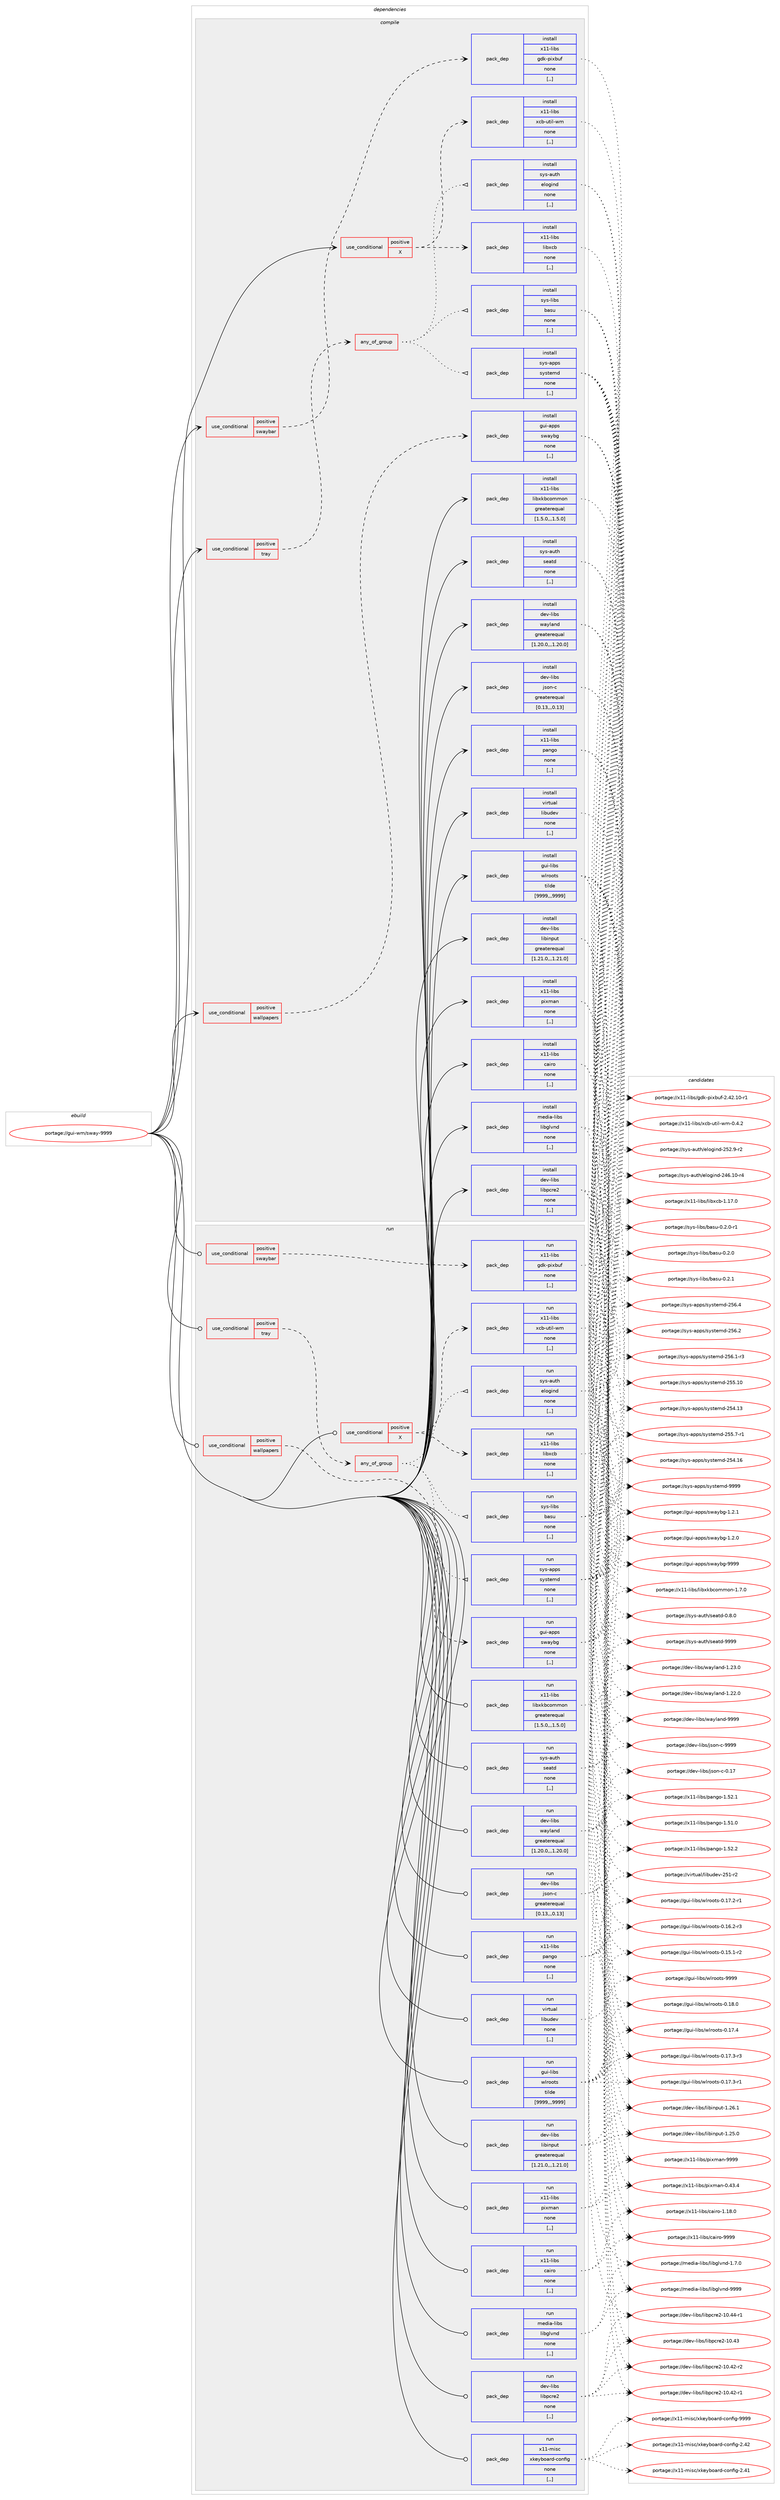 digraph prolog {

# *************
# Graph options
# *************

newrank=true;
concentrate=true;
compound=true;
graph [rankdir=LR,fontname=Helvetica,fontsize=10,ranksep=1.5];#, ranksep=2.5, nodesep=0.2];
edge  [arrowhead=vee];
node  [fontname=Helvetica,fontsize=10];

# **********
# The ebuild
# **********

subgraph cluster_leftcol {
color=gray;
label=<<i>ebuild</i>>;
id [label="portage://gui-wm/sway-9999", color=red, width=4, href="../gui-wm/sway-9999.svg"];
}

# ****************
# The dependencies
# ****************

subgraph cluster_midcol {
color=gray;
label=<<i>dependencies</i>>;
subgraph cluster_compile {
fillcolor="#eeeeee";
style=filled;
label=<<i>compile</i>>;
subgraph cond66783 {
dependency245708 [label=<<TABLE BORDER="0" CELLBORDER="1" CELLSPACING="0" CELLPADDING="4"><TR><TD ROWSPAN="3" CELLPADDING="10">use_conditional</TD></TR><TR><TD>positive</TD></TR><TR><TD>X</TD></TR></TABLE>>, shape=none, color=red];
subgraph pack177314 {
dependency245709 [label=<<TABLE BORDER="0" CELLBORDER="1" CELLSPACING="0" CELLPADDING="4" WIDTH="220"><TR><TD ROWSPAN="6" CELLPADDING="30">pack_dep</TD></TR><TR><TD WIDTH="110">install</TD></TR><TR><TD>x11-libs</TD></TR><TR><TD>libxcb</TD></TR><TR><TD>none</TD></TR><TR><TD>[,,]</TD></TR></TABLE>>, shape=none, color=blue];
}
dependency245708:e -> dependency245709:w [weight=20,style="dashed",arrowhead="vee"];
subgraph pack177315 {
dependency245710 [label=<<TABLE BORDER="0" CELLBORDER="1" CELLSPACING="0" CELLPADDING="4" WIDTH="220"><TR><TD ROWSPAN="6" CELLPADDING="30">pack_dep</TD></TR><TR><TD WIDTH="110">install</TD></TR><TR><TD>x11-libs</TD></TR><TR><TD>xcb-util-wm</TD></TR><TR><TD>none</TD></TR><TR><TD>[,,]</TD></TR></TABLE>>, shape=none, color=blue];
}
dependency245708:e -> dependency245710:w [weight=20,style="dashed",arrowhead="vee"];
}
id:e -> dependency245708:w [weight=20,style="solid",arrowhead="vee"];
subgraph cond66784 {
dependency245711 [label=<<TABLE BORDER="0" CELLBORDER="1" CELLSPACING="0" CELLPADDING="4"><TR><TD ROWSPAN="3" CELLPADDING="10">use_conditional</TD></TR><TR><TD>positive</TD></TR><TR><TD>swaybar</TD></TR></TABLE>>, shape=none, color=red];
subgraph pack177316 {
dependency245712 [label=<<TABLE BORDER="0" CELLBORDER="1" CELLSPACING="0" CELLPADDING="4" WIDTH="220"><TR><TD ROWSPAN="6" CELLPADDING="30">pack_dep</TD></TR><TR><TD WIDTH="110">install</TD></TR><TR><TD>x11-libs</TD></TR><TR><TD>gdk-pixbuf</TD></TR><TR><TD>none</TD></TR><TR><TD>[,,]</TD></TR></TABLE>>, shape=none, color=blue];
}
dependency245711:e -> dependency245712:w [weight=20,style="dashed",arrowhead="vee"];
}
id:e -> dependency245711:w [weight=20,style="solid",arrowhead="vee"];
subgraph cond66785 {
dependency245713 [label=<<TABLE BORDER="0" CELLBORDER="1" CELLSPACING="0" CELLPADDING="4"><TR><TD ROWSPAN="3" CELLPADDING="10">use_conditional</TD></TR><TR><TD>positive</TD></TR><TR><TD>tray</TD></TR></TABLE>>, shape=none, color=red];
subgraph any1451 {
dependency245714 [label=<<TABLE BORDER="0" CELLBORDER="1" CELLSPACING="0" CELLPADDING="4"><TR><TD CELLPADDING="10">any_of_group</TD></TR></TABLE>>, shape=none, color=red];subgraph pack177317 {
dependency245715 [label=<<TABLE BORDER="0" CELLBORDER="1" CELLSPACING="0" CELLPADDING="4" WIDTH="220"><TR><TD ROWSPAN="6" CELLPADDING="30">pack_dep</TD></TR><TR><TD WIDTH="110">install</TD></TR><TR><TD>sys-apps</TD></TR><TR><TD>systemd</TD></TR><TR><TD>none</TD></TR><TR><TD>[,,]</TD></TR></TABLE>>, shape=none, color=blue];
}
dependency245714:e -> dependency245715:w [weight=20,style="dotted",arrowhead="oinv"];
subgraph pack177318 {
dependency245716 [label=<<TABLE BORDER="0" CELLBORDER="1" CELLSPACING="0" CELLPADDING="4" WIDTH="220"><TR><TD ROWSPAN="6" CELLPADDING="30">pack_dep</TD></TR><TR><TD WIDTH="110">install</TD></TR><TR><TD>sys-auth</TD></TR><TR><TD>elogind</TD></TR><TR><TD>none</TD></TR><TR><TD>[,,]</TD></TR></TABLE>>, shape=none, color=blue];
}
dependency245714:e -> dependency245716:w [weight=20,style="dotted",arrowhead="oinv"];
subgraph pack177319 {
dependency245717 [label=<<TABLE BORDER="0" CELLBORDER="1" CELLSPACING="0" CELLPADDING="4" WIDTH="220"><TR><TD ROWSPAN="6" CELLPADDING="30">pack_dep</TD></TR><TR><TD WIDTH="110">install</TD></TR><TR><TD>sys-libs</TD></TR><TR><TD>basu</TD></TR><TR><TD>none</TD></TR><TR><TD>[,,]</TD></TR></TABLE>>, shape=none, color=blue];
}
dependency245714:e -> dependency245717:w [weight=20,style="dotted",arrowhead="oinv"];
}
dependency245713:e -> dependency245714:w [weight=20,style="dashed",arrowhead="vee"];
}
id:e -> dependency245713:w [weight=20,style="solid",arrowhead="vee"];
subgraph cond66786 {
dependency245718 [label=<<TABLE BORDER="0" CELLBORDER="1" CELLSPACING="0" CELLPADDING="4"><TR><TD ROWSPAN="3" CELLPADDING="10">use_conditional</TD></TR><TR><TD>positive</TD></TR><TR><TD>wallpapers</TD></TR></TABLE>>, shape=none, color=red];
subgraph pack177320 {
dependency245719 [label=<<TABLE BORDER="0" CELLBORDER="1" CELLSPACING="0" CELLPADDING="4" WIDTH="220"><TR><TD ROWSPAN="6" CELLPADDING="30">pack_dep</TD></TR><TR><TD WIDTH="110">install</TD></TR><TR><TD>gui-apps</TD></TR><TR><TD>swaybg</TD></TR><TR><TD>none</TD></TR><TR><TD>[,,]</TD></TR></TABLE>>, shape=none, color=blue];
}
dependency245718:e -> dependency245719:w [weight=20,style="dashed",arrowhead="vee"];
}
id:e -> dependency245718:w [weight=20,style="solid",arrowhead="vee"];
subgraph pack177321 {
dependency245720 [label=<<TABLE BORDER="0" CELLBORDER="1" CELLSPACING="0" CELLPADDING="4" WIDTH="220"><TR><TD ROWSPAN="6" CELLPADDING="30">pack_dep</TD></TR><TR><TD WIDTH="110">install</TD></TR><TR><TD>dev-libs</TD></TR><TR><TD>json-c</TD></TR><TR><TD>greaterequal</TD></TR><TR><TD>[0.13,,,0.13]</TD></TR></TABLE>>, shape=none, color=blue];
}
id:e -> dependency245720:w [weight=20,style="solid",arrowhead="vee"];
subgraph pack177322 {
dependency245721 [label=<<TABLE BORDER="0" CELLBORDER="1" CELLSPACING="0" CELLPADDING="4" WIDTH="220"><TR><TD ROWSPAN="6" CELLPADDING="30">pack_dep</TD></TR><TR><TD WIDTH="110">install</TD></TR><TR><TD>dev-libs</TD></TR><TR><TD>libinput</TD></TR><TR><TD>greaterequal</TD></TR><TR><TD>[1.21.0,,,1.21.0]</TD></TR></TABLE>>, shape=none, color=blue];
}
id:e -> dependency245721:w [weight=20,style="solid",arrowhead="vee"];
subgraph pack177323 {
dependency245722 [label=<<TABLE BORDER="0" CELLBORDER="1" CELLSPACING="0" CELLPADDING="4" WIDTH="220"><TR><TD ROWSPAN="6" CELLPADDING="30">pack_dep</TD></TR><TR><TD WIDTH="110">install</TD></TR><TR><TD>dev-libs</TD></TR><TR><TD>libpcre2</TD></TR><TR><TD>none</TD></TR><TR><TD>[,,]</TD></TR></TABLE>>, shape=none, color=blue];
}
id:e -> dependency245722:w [weight=20,style="solid",arrowhead="vee"];
subgraph pack177324 {
dependency245723 [label=<<TABLE BORDER="0" CELLBORDER="1" CELLSPACING="0" CELLPADDING="4" WIDTH="220"><TR><TD ROWSPAN="6" CELLPADDING="30">pack_dep</TD></TR><TR><TD WIDTH="110">install</TD></TR><TR><TD>dev-libs</TD></TR><TR><TD>wayland</TD></TR><TR><TD>greaterequal</TD></TR><TR><TD>[1.20.0,,,1.20.0]</TD></TR></TABLE>>, shape=none, color=blue];
}
id:e -> dependency245723:w [weight=20,style="solid",arrowhead="vee"];
subgraph pack177325 {
dependency245724 [label=<<TABLE BORDER="0" CELLBORDER="1" CELLSPACING="0" CELLPADDING="4" WIDTH="220"><TR><TD ROWSPAN="6" CELLPADDING="30">pack_dep</TD></TR><TR><TD WIDTH="110">install</TD></TR><TR><TD>gui-libs</TD></TR><TR><TD>wlroots</TD></TR><TR><TD>tilde</TD></TR><TR><TD>[9999,,,9999]</TD></TR></TABLE>>, shape=none, color=blue];
}
id:e -> dependency245724:w [weight=20,style="solid",arrowhead="vee"];
subgraph pack177326 {
dependency245725 [label=<<TABLE BORDER="0" CELLBORDER="1" CELLSPACING="0" CELLPADDING="4" WIDTH="220"><TR><TD ROWSPAN="6" CELLPADDING="30">pack_dep</TD></TR><TR><TD WIDTH="110">install</TD></TR><TR><TD>media-libs</TD></TR><TR><TD>libglvnd</TD></TR><TR><TD>none</TD></TR><TR><TD>[,,]</TD></TR></TABLE>>, shape=none, color=blue];
}
id:e -> dependency245725:w [weight=20,style="solid",arrowhead="vee"];
subgraph pack177327 {
dependency245726 [label=<<TABLE BORDER="0" CELLBORDER="1" CELLSPACING="0" CELLPADDING="4" WIDTH="220"><TR><TD ROWSPAN="6" CELLPADDING="30">pack_dep</TD></TR><TR><TD WIDTH="110">install</TD></TR><TR><TD>sys-auth</TD></TR><TR><TD>seatd</TD></TR><TR><TD>none</TD></TR><TR><TD>[,,]</TD></TR></TABLE>>, shape=none, color=blue];
}
id:e -> dependency245726:w [weight=20,style="solid",arrowhead="vee"];
subgraph pack177328 {
dependency245727 [label=<<TABLE BORDER="0" CELLBORDER="1" CELLSPACING="0" CELLPADDING="4" WIDTH="220"><TR><TD ROWSPAN="6" CELLPADDING="30">pack_dep</TD></TR><TR><TD WIDTH="110">install</TD></TR><TR><TD>virtual</TD></TR><TR><TD>libudev</TD></TR><TR><TD>none</TD></TR><TR><TD>[,,]</TD></TR></TABLE>>, shape=none, color=blue];
}
id:e -> dependency245727:w [weight=20,style="solid",arrowhead="vee"];
subgraph pack177329 {
dependency245728 [label=<<TABLE BORDER="0" CELLBORDER="1" CELLSPACING="0" CELLPADDING="4" WIDTH="220"><TR><TD ROWSPAN="6" CELLPADDING="30">pack_dep</TD></TR><TR><TD WIDTH="110">install</TD></TR><TR><TD>x11-libs</TD></TR><TR><TD>cairo</TD></TR><TR><TD>none</TD></TR><TR><TD>[,,]</TD></TR></TABLE>>, shape=none, color=blue];
}
id:e -> dependency245728:w [weight=20,style="solid",arrowhead="vee"];
subgraph pack177330 {
dependency245729 [label=<<TABLE BORDER="0" CELLBORDER="1" CELLSPACING="0" CELLPADDING="4" WIDTH="220"><TR><TD ROWSPAN="6" CELLPADDING="30">pack_dep</TD></TR><TR><TD WIDTH="110">install</TD></TR><TR><TD>x11-libs</TD></TR><TR><TD>libxkbcommon</TD></TR><TR><TD>greaterequal</TD></TR><TR><TD>[1.5.0,,,1.5.0]</TD></TR></TABLE>>, shape=none, color=blue];
}
id:e -> dependency245729:w [weight=20,style="solid",arrowhead="vee"];
subgraph pack177331 {
dependency245730 [label=<<TABLE BORDER="0" CELLBORDER="1" CELLSPACING="0" CELLPADDING="4" WIDTH="220"><TR><TD ROWSPAN="6" CELLPADDING="30">pack_dep</TD></TR><TR><TD WIDTH="110">install</TD></TR><TR><TD>x11-libs</TD></TR><TR><TD>pango</TD></TR><TR><TD>none</TD></TR><TR><TD>[,,]</TD></TR></TABLE>>, shape=none, color=blue];
}
id:e -> dependency245730:w [weight=20,style="solid",arrowhead="vee"];
subgraph pack177332 {
dependency245731 [label=<<TABLE BORDER="0" CELLBORDER="1" CELLSPACING="0" CELLPADDING="4" WIDTH="220"><TR><TD ROWSPAN="6" CELLPADDING="30">pack_dep</TD></TR><TR><TD WIDTH="110">install</TD></TR><TR><TD>x11-libs</TD></TR><TR><TD>pixman</TD></TR><TR><TD>none</TD></TR><TR><TD>[,,]</TD></TR></TABLE>>, shape=none, color=blue];
}
id:e -> dependency245731:w [weight=20,style="solid",arrowhead="vee"];
}
subgraph cluster_compileandrun {
fillcolor="#eeeeee";
style=filled;
label=<<i>compile and run</i>>;
}
subgraph cluster_run {
fillcolor="#eeeeee";
style=filled;
label=<<i>run</i>>;
subgraph cond66787 {
dependency245732 [label=<<TABLE BORDER="0" CELLBORDER="1" CELLSPACING="0" CELLPADDING="4"><TR><TD ROWSPAN="3" CELLPADDING="10">use_conditional</TD></TR><TR><TD>positive</TD></TR><TR><TD>X</TD></TR></TABLE>>, shape=none, color=red];
subgraph pack177333 {
dependency245733 [label=<<TABLE BORDER="0" CELLBORDER="1" CELLSPACING="0" CELLPADDING="4" WIDTH="220"><TR><TD ROWSPAN="6" CELLPADDING="30">pack_dep</TD></TR><TR><TD WIDTH="110">run</TD></TR><TR><TD>x11-libs</TD></TR><TR><TD>libxcb</TD></TR><TR><TD>none</TD></TR><TR><TD>[,,]</TD></TR></TABLE>>, shape=none, color=blue];
}
dependency245732:e -> dependency245733:w [weight=20,style="dashed",arrowhead="vee"];
subgraph pack177334 {
dependency245734 [label=<<TABLE BORDER="0" CELLBORDER="1" CELLSPACING="0" CELLPADDING="4" WIDTH="220"><TR><TD ROWSPAN="6" CELLPADDING="30">pack_dep</TD></TR><TR><TD WIDTH="110">run</TD></TR><TR><TD>x11-libs</TD></TR><TR><TD>xcb-util-wm</TD></TR><TR><TD>none</TD></TR><TR><TD>[,,]</TD></TR></TABLE>>, shape=none, color=blue];
}
dependency245732:e -> dependency245734:w [weight=20,style="dashed",arrowhead="vee"];
}
id:e -> dependency245732:w [weight=20,style="solid",arrowhead="odot"];
subgraph cond66788 {
dependency245735 [label=<<TABLE BORDER="0" CELLBORDER="1" CELLSPACING="0" CELLPADDING="4"><TR><TD ROWSPAN="3" CELLPADDING="10">use_conditional</TD></TR><TR><TD>positive</TD></TR><TR><TD>swaybar</TD></TR></TABLE>>, shape=none, color=red];
subgraph pack177335 {
dependency245736 [label=<<TABLE BORDER="0" CELLBORDER="1" CELLSPACING="0" CELLPADDING="4" WIDTH="220"><TR><TD ROWSPAN="6" CELLPADDING="30">pack_dep</TD></TR><TR><TD WIDTH="110">run</TD></TR><TR><TD>x11-libs</TD></TR><TR><TD>gdk-pixbuf</TD></TR><TR><TD>none</TD></TR><TR><TD>[,,]</TD></TR></TABLE>>, shape=none, color=blue];
}
dependency245735:e -> dependency245736:w [weight=20,style="dashed",arrowhead="vee"];
}
id:e -> dependency245735:w [weight=20,style="solid",arrowhead="odot"];
subgraph cond66789 {
dependency245737 [label=<<TABLE BORDER="0" CELLBORDER="1" CELLSPACING="0" CELLPADDING="4"><TR><TD ROWSPAN="3" CELLPADDING="10">use_conditional</TD></TR><TR><TD>positive</TD></TR><TR><TD>tray</TD></TR></TABLE>>, shape=none, color=red];
subgraph any1452 {
dependency245738 [label=<<TABLE BORDER="0" CELLBORDER="1" CELLSPACING="0" CELLPADDING="4"><TR><TD CELLPADDING="10">any_of_group</TD></TR></TABLE>>, shape=none, color=red];subgraph pack177336 {
dependency245739 [label=<<TABLE BORDER="0" CELLBORDER="1" CELLSPACING="0" CELLPADDING="4" WIDTH="220"><TR><TD ROWSPAN="6" CELLPADDING="30">pack_dep</TD></TR><TR><TD WIDTH="110">run</TD></TR><TR><TD>sys-apps</TD></TR><TR><TD>systemd</TD></TR><TR><TD>none</TD></TR><TR><TD>[,,]</TD></TR></TABLE>>, shape=none, color=blue];
}
dependency245738:e -> dependency245739:w [weight=20,style="dotted",arrowhead="oinv"];
subgraph pack177337 {
dependency245740 [label=<<TABLE BORDER="0" CELLBORDER="1" CELLSPACING="0" CELLPADDING="4" WIDTH="220"><TR><TD ROWSPAN="6" CELLPADDING="30">pack_dep</TD></TR><TR><TD WIDTH="110">run</TD></TR><TR><TD>sys-auth</TD></TR><TR><TD>elogind</TD></TR><TR><TD>none</TD></TR><TR><TD>[,,]</TD></TR></TABLE>>, shape=none, color=blue];
}
dependency245738:e -> dependency245740:w [weight=20,style="dotted",arrowhead="oinv"];
subgraph pack177338 {
dependency245741 [label=<<TABLE BORDER="0" CELLBORDER="1" CELLSPACING="0" CELLPADDING="4" WIDTH="220"><TR><TD ROWSPAN="6" CELLPADDING="30">pack_dep</TD></TR><TR><TD WIDTH="110">run</TD></TR><TR><TD>sys-libs</TD></TR><TR><TD>basu</TD></TR><TR><TD>none</TD></TR><TR><TD>[,,]</TD></TR></TABLE>>, shape=none, color=blue];
}
dependency245738:e -> dependency245741:w [weight=20,style="dotted",arrowhead="oinv"];
}
dependency245737:e -> dependency245738:w [weight=20,style="dashed",arrowhead="vee"];
}
id:e -> dependency245737:w [weight=20,style="solid",arrowhead="odot"];
subgraph cond66790 {
dependency245742 [label=<<TABLE BORDER="0" CELLBORDER="1" CELLSPACING="0" CELLPADDING="4"><TR><TD ROWSPAN="3" CELLPADDING="10">use_conditional</TD></TR><TR><TD>positive</TD></TR><TR><TD>wallpapers</TD></TR></TABLE>>, shape=none, color=red];
subgraph pack177339 {
dependency245743 [label=<<TABLE BORDER="0" CELLBORDER="1" CELLSPACING="0" CELLPADDING="4" WIDTH="220"><TR><TD ROWSPAN="6" CELLPADDING="30">pack_dep</TD></TR><TR><TD WIDTH="110">run</TD></TR><TR><TD>gui-apps</TD></TR><TR><TD>swaybg</TD></TR><TR><TD>none</TD></TR><TR><TD>[,,]</TD></TR></TABLE>>, shape=none, color=blue];
}
dependency245742:e -> dependency245743:w [weight=20,style="dashed",arrowhead="vee"];
}
id:e -> dependency245742:w [weight=20,style="solid",arrowhead="odot"];
subgraph pack177340 {
dependency245744 [label=<<TABLE BORDER="0" CELLBORDER="1" CELLSPACING="0" CELLPADDING="4" WIDTH="220"><TR><TD ROWSPAN="6" CELLPADDING="30">pack_dep</TD></TR><TR><TD WIDTH="110">run</TD></TR><TR><TD>dev-libs</TD></TR><TR><TD>json-c</TD></TR><TR><TD>greaterequal</TD></TR><TR><TD>[0.13,,,0.13]</TD></TR></TABLE>>, shape=none, color=blue];
}
id:e -> dependency245744:w [weight=20,style="solid",arrowhead="odot"];
subgraph pack177341 {
dependency245745 [label=<<TABLE BORDER="0" CELLBORDER="1" CELLSPACING="0" CELLPADDING="4" WIDTH="220"><TR><TD ROWSPAN="6" CELLPADDING="30">pack_dep</TD></TR><TR><TD WIDTH="110">run</TD></TR><TR><TD>dev-libs</TD></TR><TR><TD>libinput</TD></TR><TR><TD>greaterequal</TD></TR><TR><TD>[1.21.0,,,1.21.0]</TD></TR></TABLE>>, shape=none, color=blue];
}
id:e -> dependency245745:w [weight=20,style="solid",arrowhead="odot"];
subgraph pack177342 {
dependency245746 [label=<<TABLE BORDER="0" CELLBORDER="1" CELLSPACING="0" CELLPADDING="4" WIDTH="220"><TR><TD ROWSPAN="6" CELLPADDING="30">pack_dep</TD></TR><TR><TD WIDTH="110">run</TD></TR><TR><TD>dev-libs</TD></TR><TR><TD>libpcre2</TD></TR><TR><TD>none</TD></TR><TR><TD>[,,]</TD></TR></TABLE>>, shape=none, color=blue];
}
id:e -> dependency245746:w [weight=20,style="solid",arrowhead="odot"];
subgraph pack177343 {
dependency245747 [label=<<TABLE BORDER="0" CELLBORDER="1" CELLSPACING="0" CELLPADDING="4" WIDTH="220"><TR><TD ROWSPAN="6" CELLPADDING="30">pack_dep</TD></TR><TR><TD WIDTH="110">run</TD></TR><TR><TD>dev-libs</TD></TR><TR><TD>wayland</TD></TR><TR><TD>greaterequal</TD></TR><TR><TD>[1.20.0,,,1.20.0]</TD></TR></TABLE>>, shape=none, color=blue];
}
id:e -> dependency245747:w [weight=20,style="solid",arrowhead="odot"];
subgraph pack177344 {
dependency245748 [label=<<TABLE BORDER="0" CELLBORDER="1" CELLSPACING="0" CELLPADDING="4" WIDTH="220"><TR><TD ROWSPAN="6" CELLPADDING="30">pack_dep</TD></TR><TR><TD WIDTH="110">run</TD></TR><TR><TD>gui-libs</TD></TR><TR><TD>wlroots</TD></TR><TR><TD>tilde</TD></TR><TR><TD>[9999,,,9999]</TD></TR></TABLE>>, shape=none, color=blue];
}
id:e -> dependency245748:w [weight=20,style="solid",arrowhead="odot"];
subgraph pack177345 {
dependency245749 [label=<<TABLE BORDER="0" CELLBORDER="1" CELLSPACING="0" CELLPADDING="4" WIDTH="220"><TR><TD ROWSPAN="6" CELLPADDING="30">pack_dep</TD></TR><TR><TD WIDTH="110">run</TD></TR><TR><TD>media-libs</TD></TR><TR><TD>libglvnd</TD></TR><TR><TD>none</TD></TR><TR><TD>[,,]</TD></TR></TABLE>>, shape=none, color=blue];
}
id:e -> dependency245749:w [weight=20,style="solid",arrowhead="odot"];
subgraph pack177346 {
dependency245750 [label=<<TABLE BORDER="0" CELLBORDER="1" CELLSPACING="0" CELLPADDING="4" WIDTH="220"><TR><TD ROWSPAN="6" CELLPADDING="30">pack_dep</TD></TR><TR><TD WIDTH="110">run</TD></TR><TR><TD>sys-auth</TD></TR><TR><TD>seatd</TD></TR><TR><TD>none</TD></TR><TR><TD>[,,]</TD></TR></TABLE>>, shape=none, color=blue];
}
id:e -> dependency245750:w [weight=20,style="solid",arrowhead="odot"];
subgraph pack177347 {
dependency245751 [label=<<TABLE BORDER="0" CELLBORDER="1" CELLSPACING="0" CELLPADDING="4" WIDTH="220"><TR><TD ROWSPAN="6" CELLPADDING="30">pack_dep</TD></TR><TR><TD WIDTH="110">run</TD></TR><TR><TD>virtual</TD></TR><TR><TD>libudev</TD></TR><TR><TD>none</TD></TR><TR><TD>[,,]</TD></TR></TABLE>>, shape=none, color=blue];
}
id:e -> dependency245751:w [weight=20,style="solid",arrowhead="odot"];
subgraph pack177348 {
dependency245752 [label=<<TABLE BORDER="0" CELLBORDER="1" CELLSPACING="0" CELLPADDING="4" WIDTH="220"><TR><TD ROWSPAN="6" CELLPADDING="30">pack_dep</TD></TR><TR><TD WIDTH="110">run</TD></TR><TR><TD>x11-libs</TD></TR><TR><TD>cairo</TD></TR><TR><TD>none</TD></TR><TR><TD>[,,]</TD></TR></TABLE>>, shape=none, color=blue];
}
id:e -> dependency245752:w [weight=20,style="solid",arrowhead="odot"];
subgraph pack177349 {
dependency245753 [label=<<TABLE BORDER="0" CELLBORDER="1" CELLSPACING="0" CELLPADDING="4" WIDTH="220"><TR><TD ROWSPAN="6" CELLPADDING="30">pack_dep</TD></TR><TR><TD WIDTH="110">run</TD></TR><TR><TD>x11-libs</TD></TR><TR><TD>libxkbcommon</TD></TR><TR><TD>greaterequal</TD></TR><TR><TD>[1.5.0,,,1.5.0]</TD></TR></TABLE>>, shape=none, color=blue];
}
id:e -> dependency245753:w [weight=20,style="solid",arrowhead="odot"];
subgraph pack177350 {
dependency245754 [label=<<TABLE BORDER="0" CELLBORDER="1" CELLSPACING="0" CELLPADDING="4" WIDTH="220"><TR><TD ROWSPAN="6" CELLPADDING="30">pack_dep</TD></TR><TR><TD WIDTH="110">run</TD></TR><TR><TD>x11-libs</TD></TR><TR><TD>pango</TD></TR><TR><TD>none</TD></TR><TR><TD>[,,]</TD></TR></TABLE>>, shape=none, color=blue];
}
id:e -> dependency245754:w [weight=20,style="solid",arrowhead="odot"];
subgraph pack177351 {
dependency245755 [label=<<TABLE BORDER="0" CELLBORDER="1" CELLSPACING="0" CELLPADDING="4" WIDTH="220"><TR><TD ROWSPAN="6" CELLPADDING="30">pack_dep</TD></TR><TR><TD WIDTH="110">run</TD></TR><TR><TD>x11-libs</TD></TR><TR><TD>pixman</TD></TR><TR><TD>none</TD></TR><TR><TD>[,,]</TD></TR></TABLE>>, shape=none, color=blue];
}
id:e -> dependency245755:w [weight=20,style="solid",arrowhead="odot"];
subgraph pack177352 {
dependency245756 [label=<<TABLE BORDER="0" CELLBORDER="1" CELLSPACING="0" CELLPADDING="4" WIDTH="220"><TR><TD ROWSPAN="6" CELLPADDING="30">pack_dep</TD></TR><TR><TD WIDTH="110">run</TD></TR><TR><TD>x11-misc</TD></TR><TR><TD>xkeyboard-config</TD></TR><TR><TD>none</TD></TR><TR><TD>[,,]</TD></TR></TABLE>>, shape=none, color=blue];
}
id:e -> dependency245756:w [weight=20,style="solid",arrowhead="odot"];
}
}

# **************
# The candidates
# **************

subgraph cluster_choices {
rank=same;
color=gray;
label=<<i>candidates</i>>;

subgraph choice177314 {
color=black;
nodesep=1;
choice120494945108105981154710810598120999845494649554648 [label="portage://x11-libs/libxcb-1.17.0", color=red, width=4,href="../x11-libs/libxcb-1.17.0.svg"];
dependency245709:e -> choice120494945108105981154710810598120999845494649554648:w [style=dotted,weight="100"];
}
subgraph choice177315 {
color=black;
nodesep=1;
choice120494945108105981154712099984511711610510845119109454846524650 [label="portage://x11-libs/xcb-util-wm-0.4.2", color=red, width=4,href="../x11-libs/xcb-util-wm-0.4.2.svg"];
dependency245710:e -> choice120494945108105981154712099984511711610510845119109454846524650:w [style=dotted,weight="100"];
}
subgraph choice177316 {
color=black;
nodesep=1;
choice1204949451081059811547103100107451121051209811710245504652504649484511449 [label="portage://x11-libs/gdk-pixbuf-2.42.10-r1", color=red, width=4,href="../x11-libs/gdk-pixbuf-2.42.10-r1.svg"];
dependency245712:e -> choice1204949451081059811547103100107451121051209811710245504652504649484511449:w [style=dotted,weight="100"];
}
subgraph choice177317 {
color=black;
nodesep=1;
choice1151211154597112112115471151211151161011091004557575757 [label="portage://sys-apps/systemd-9999", color=red, width=4,href="../sys-apps/systemd-9999.svg"];
choice115121115459711211211547115121115116101109100455053544652 [label="portage://sys-apps/systemd-256.4", color=red, width=4,href="../sys-apps/systemd-256.4.svg"];
choice115121115459711211211547115121115116101109100455053544650 [label="portage://sys-apps/systemd-256.2", color=red, width=4,href="../sys-apps/systemd-256.2.svg"];
choice1151211154597112112115471151211151161011091004550535446494511451 [label="portage://sys-apps/systemd-256.1-r3", color=red, width=4,href="../sys-apps/systemd-256.1-r3.svg"];
choice11512111545971121121154711512111511610110910045505353464948 [label="portage://sys-apps/systemd-255.10", color=red, width=4,href="../sys-apps/systemd-255.10.svg"];
choice1151211154597112112115471151211151161011091004550535346554511449 [label="portage://sys-apps/systemd-255.7-r1", color=red, width=4,href="../sys-apps/systemd-255.7-r1.svg"];
choice11512111545971121121154711512111511610110910045505352464954 [label="portage://sys-apps/systemd-254.16", color=red, width=4,href="../sys-apps/systemd-254.16.svg"];
choice11512111545971121121154711512111511610110910045505352464951 [label="portage://sys-apps/systemd-254.13", color=red, width=4,href="../sys-apps/systemd-254.13.svg"];
dependency245715:e -> choice1151211154597112112115471151211151161011091004557575757:w [style=dotted,weight="100"];
dependency245715:e -> choice115121115459711211211547115121115116101109100455053544652:w [style=dotted,weight="100"];
dependency245715:e -> choice115121115459711211211547115121115116101109100455053544650:w [style=dotted,weight="100"];
dependency245715:e -> choice1151211154597112112115471151211151161011091004550535446494511451:w [style=dotted,weight="100"];
dependency245715:e -> choice11512111545971121121154711512111511610110910045505353464948:w [style=dotted,weight="100"];
dependency245715:e -> choice1151211154597112112115471151211151161011091004550535346554511449:w [style=dotted,weight="100"];
dependency245715:e -> choice11512111545971121121154711512111511610110910045505352464954:w [style=dotted,weight="100"];
dependency245715:e -> choice11512111545971121121154711512111511610110910045505352464951:w [style=dotted,weight="100"];
}
subgraph choice177318 {
color=black;
nodesep=1;
choice1151211154597117116104471011081111031051101004550535046574511450 [label="portage://sys-auth/elogind-252.9-r2", color=red, width=4,href="../sys-auth/elogind-252.9-r2.svg"];
choice115121115459711711610447101108111103105110100455052544649484511452 [label="portage://sys-auth/elogind-246.10-r4", color=red, width=4,href="../sys-auth/elogind-246.10-r4.svg"];
dependency245716:e -> choice1151211154597117116104471011081111031051101004550535046574511450:w [style=dotted,weight="100"];
dependency245716:e -> choice115121115459711711610447101108111103105110100455052544649484511452:w [style=dotted,weight="100"];
}
subgraph choice177319 {
color=black;
nodesep=1;
choice1151211154510810598115479897115117454846504649 [label="portage://sys-libs/basu-0.2.1", color=red, width=4,href="../sys-libs/basu-0.2.1.svg"];
choice11512111545108105981154798971151174548465046484511449 [label="portage://sys-libs/basu-0.2.0-r1", color=red, width=4,href="../sys-libs/basu-0.2.0-r1.svg"];
choice1151211154510810598115479897115117454846504648 [label="portage://sys-libs/basu-0.2.0", color=red, width=4,href="../sys-libs/basu-0.2.0.svg"];
dependency245717:e -> choice1151211154510810598115479897115117454846504649:w [style=dotted,weight="100"];
dependency245717:e -> choice11512111545108105981154798971151174548465046484511449:w [style=dotted,weight="100"];
dependency245717:e -> choice1151211154510810598115479897115117454846504648:w [style=dotted,weight="100"];
}
subgraph choice177320 {
color=black;
nodesep=1;
choice10311710545971121121154711511997121981034557575757 [label="portage://gui-apps/swaybg-9999", color=red, width=4,href="../gui-apps/swaybg-9999.svg"];
choice1031171054597112112115471151199712198103454946504649 [label="portage://gui-apps/swaybg-1.2.1", color=red, width=4,href="../gui-apps/swaybg-1.2.1.svg"];
choice1031171054597112112115471151199712198103454946504648 [label="portage://gui-apps/swaybg-1.2.0", color=red, width=4,href="../gui-apps/swaybg-1.2.0.svg"];
dependency245719:e -> choice10311710545971121121154711511997121981034557575757:w [style=dotted,weight="100"];
dependency245719:e -> choice1031171054597112112115471151199712198103454946504649:w [style=dotted,weight="100"];
dependency245719:e -> choice1031171054597112112115471151199712198103454946504648:w [style=dotted,weight="100"];
}
subgraph choice177321 {
color=black;
nodesep=1;
choice10010111845108105981154710611511111045994557575757 [label="portage://dev-libs/json-c-9999", color=red, width=4,href="../dev-libs/json-c-9999.svg"];
choice10010111845108105981154710611511111045994548464955 [label="portage://dev-libs/json-c-0.17", color=red, width=4,href="../dev-libs/json-c-0.17.svg"];
dependency245720:e -> choice10010111845108105981154710611511111045994557575757:w [style=dotted,weight="100"];
dependency245720:e -> choice10010111845108105981154710611511111045994548464955:w [style=dotted,weight="100"];
}
subgraph choice177322 {
color=black;
nodesep=1;
choice1001011184510810598115471081059810511011211711645494650544649 [label="portage://dev-libs/libinput-1.26.1", color=red, width=4,href="../dev-libs/libinput-1.26.1.svg"];
choice1001011184510810598115471081059810511011211711645494650534648 [label="portage://dev-libs/libinput-1.25.0", color=red, width=4,href="../dev-libs/libinput-1.25.0.svg"];
dependency245721:e -> choice1001011184510810598115471081059810511011211711645494650544649:w [style=dotted,weight="100"];
dependency245721:e -> choice1001011184510810598115471081059810511011211711645494650534648:w [style=dotted,weight="100"];
}
subgraph choice177323 {
color=black;
nodesep=1;
choice1001011184510810598115471081059811299114101504549484652524511449 [label="portage://dev-libs/libpcre2-10.44-r1", color=red, width=4,href="../dev-libs/libpcre2-10.44-r1.svg"];
choice100101118451081059811547108105981129911410150454948465251 [label="portage://dev-libs/libpcre2-10.43", color=red, width=4,href="../dev-libs/libpcre2-10.43.svg"];
choice1001011184510810598115471081059811299114101504549484652504511450 [label="portage://dev-libs/libpcre2-10.42-r2", color=red, width=4,href="../dev-libs/libpcre2-10.42-r2.svg"];
choice1001011184510810598115471081059811299114101504549484652504511449 [label="portage://dev-libs/libpcre2-10.42-r1", color=red, width=4,href="../dev-libs/libpcre2-10.42-r1.svg"];
dependency245722:e -> choice1001011184510810598115471081059811299114101504549484652524511449:w [style=dotted,weight="100"];
dependency245722:e -> choice100101118451081059811547108105981129911410150454948465251:w [style=dotted,weight="100"];
dependency245722:e -> choice1001011184510810598115471081059811299114101504549484652504511450:w [style=dotted,weight="100"];
dependency245722:e -> choice1001011184510810598115471081059811299114101504549484652504511449:w [style=dotted,weight="100"];
}
subgraph choice177324 {
color=black;
nodesep=1;
choice10010111845108105981154711997121108971101004557575757 [label="portage://dev-libs/wayland-9999", color=red, width=4,href="../dev-libs/wayland-9999.svg"];
choice100101118451081059811547119971211089711010045494650514648 [label="portage://dev-libs/wayland-1.23.0", color=red, width=4,href="../dev-libs/wayland-1.23.0.svg"];
choice100101118451081059811547119971211089711010045494650504648 [label="portage://dev-libs/wayland-1.22.0", color=red, width=4,href="../dev-libs/wayland-1.22.0.svg"];
dependency245723:e -> choice10010111845108105981154711997121108971101004557575757:w [style=dotted,weight="100"];
dependency245723:e -> choice100101118451081059811547119971211089711010045494650514648:w [style=dotted,weight="100"];
dependency245723:e -> choice100101118451081059811547119971211089711010045494650504648:w [style=dotted,weight="100"];
}
subgraph choice177325 {
color=black;
nodesep=1;
choice1031171054510810598115471191081141111111161154557575757 [label="portage://gui-libs/wlroots-9999", color=red, width=4,href="../gui-libs/wlroots-9999.svg"];
choice10311710545108105981154711910811411111111611545484649564648 [label="portage://gui-libs/wlroots-0.18.0", color=red, width=4,href="../gui-libs/wlroots-0.18.0.svg"];
choice10311710545108105981154711910811411111111611545484649554652 [label="portage://gui-libs/wlroots-0.17.4", color=red, width=4,href="../gui-libs/wlroots-0.17.4.svg"];
choice103117105451081059811547119108114111111116115454846495546514511451 [label="portage://gui-libs/wlroots-0.17.3-r3", color=red, width=4,href="../gui-libs/wlroots-0.17.3-r3.svg"];
choice103117105451081059811547119108114111111116115454846495546514511449 [label="portage://gui-libs/wlroots-0.17.3-r1", color=red, width=4,href="../gui-libs/wlroots-0.17.3-r1.svg"];
choice103117105451081059811547119108114111111116115454846495546504511449 [label="portage://gui-libs/wlroots-0.17.2-r1", color=red, width=4,href="../gui-libs/wlroots-0.17.2-r1.svg"];
choice103117105451081059811547119108114111111116115454846495446504511451 [label="portage://gui-libs/wlroots-0.16.2-r3", color=red, width=4,href="../gui-libs/wlroots-0.16.2-r3.svg"];
choice103117105451081059811547119108114111111116115454846495346494511450 [label="portage://gui-libs/wlroots-0.15.1-r2", color=red, width=4,href="../gui-libs/wlroots-0.15.1-r2.svg"];
dependency245724:e -> choice1031171054510810598115471191081141111111161154557575757:w [style=dotted,weight="100"];
dependency245724:e -> choice10311710545108105981154711910811411111111611545484649564648:w [style=dotted,weight="100"];
dependency245724:e -> choice10311710545108105981154711910811411111111611545484649554652:w [style=dotted,weight="100"];
dependency245724:e -> choice103117105451081059811547119108114111111116115454846495546514511451:w [style=dotted,weight="100"];
dependency245724:e -> choice103117105451081059811547119108114111111116115454846495546514511449:w [style=dotted,weight="100"];
dependency245724:e -> choice103117105451081059811547119108114111111116115454846495546504511449:w [style=dotted,weight="100"];
dependency245724:e -> choice103117105451081059811547119108114111111116115454846495446504511451:w [style=dotted,weight="100"];
dependency245724:e -> choice103117105451081059811547119108114111111116115454846495346494511450:w [style=dotted,weight="100"];
}
subgraph choice177326 {
color=black;
nodesep=1;
choice10910110010597451081059811547108105981031081181101004557575757 [label="portage://media-libs/libglvnd-9999", color=red, width=4,href="../media-libs/libglvnd-9999.svg"];
choice1091011001059745108105981154710810598103108118110100454946554648 [label="portage://media-libs/libglvnd-1.7.0", color=red, width=4,href="../media-libs/libglvnd-1.7.0.svg"];
dependency245725:e -> choice10910110010597451081059811547108105981031081181101004557575757:w [style=dotted,weight="100"];
dependency245725:e -> choice1091011001059745108105981154710810598103108118110100454946554648:w [style=dotted,weight="100"];
}
subgraph choice177327 {
color=black;
nodesep=1;
choice115121115459711711610447115101971161004557575757 [label="portage://sys-auth/seatd-9999", color=red, width=4,href="../sys-auth/seatd-9999.svg"];
choice11512111545971171161044711510197116100454846564648 [label="portage://sys-auth/seatd-0.8.0", color=red, width=4,href="../sys-auth/seatd-0.8.0.svg"];
dependency245726:e -> choice115121115459711711610447115101971161004557575757:w [style=dotted,weight="100"];
dependency245726:e -> choice11512111545971171161044711510197116100454846564648:w [style=dotted,weight="100"];
}
subgraph choice177328 {
color=black;
nodesep=1;
choice118105114116117971084710810598117100101118455053494511450 [label="portage://virtual/libudev-251-r2", color=red, width=4,href="../virtual/libudev-251-r2.svg"];
dependency245727:e -> choice118105114116117971084710810598117100101118455053494511450:w [style=dotted,weight="100"];
}
subgraph choice177329 {
color=black;
nodesep=1;
choice120494945108105981154799971051141114557575757 [label="portage://x11-libs/cairo-9999", color=red, width=4,href="../x11-libs/cairo-9999.svg"];
choice1204949451081059811547999710511411145494649564648 [label="portage://x11-libs/cairo-1.18.0", color=red, width=4,href="../x11-libs/cairo-1.18.0.svg"];
dependency245728:e -> choice120494945108105981154799971051141114557575757:w [style=dotted,weight="100"];
dependency245728:e -> choice1204949451081059811547999710511411145494649564648:w [style=dotted,weight="100"];
}
subgraph choice177330 {
color=black;
nodesep=1;
choice1204949451081059811547108105981201079899111109109111110454946554648 [label="portage://x11-libs/libxkbcommon-1.7.0", color=red, width=4,href="../x11-libs/libxkbcommon-1.7.0.svg"];
dependency245729:e -> choice1204949451081059811547108105981201079899111109109111110454946554648:w [style=dotted,weight="100"];
}
subgraph choice177331 {
color=black;
nodesep=1;
choice12049494510810598115471129711010311145494653504650 [label="portage://x11-libs/pango-1.52.2", color=red, width=4,href="../x11-libs/pango-1.52.2.svg"];
choice12049494510810598115471129711010311145494653504649 [label="portage://x11-libs/pango-1.52.1", color=red, width=4,href="../x11-libs/pango-1.52.1.svg"];
choice12049494510810598115471129711010311145494653494648 [label="portage://x11-libs/pango-1.51.0", color=red, width=4,href="../x11-libs/pango-1.51.0.svg"];
dependency245730:e -> choice12049494510810598115471129711010311145494653504650:w [style=dotted,weight="100"];
dependency245730:e -> choice12049494510810598115471129711010311145494653504649:w [style=dotted,weight="100"];
dependency245730:e -> choice12049494510810598115471129711010311145494653494648:w [style=dotted,weight="100"];
}
subgraph choice177332 {
color=black;
nodesep=1;
choice1204949451081059811547112105120109971104557575757 [label="portage://x11-libs/pixman-9999", color=red, width=4,href="../x11-libs/pixman-9999.svg"];
choice12049494510810598115471121051201099711045484652514652 [label="portage://x11-libs/pixman-0.43.4", color=red, width=4,href="../x11-libs/pixman-0.43.4.svg"];
dependency245731:e -> choice1204949451081059811547112105120109971104557575757:w [style=dotted,weight="100"];
dependency245731:e -> choice12049494510810598115471121051201099711045484652514652:w [style=dotted,weight="100"];
}
subgraph choice177333 {
color=black;
nodesep=1;
choice120494945108105981154710810598120999845494649554648 [label="portage://x11-libs/libxcb-1.17.0", color=red, width=4,href="../x11-libs/libxcb-1.17.0.svg"];
dependency245733:e -> choice120494945108105981154710810598120999845494649554648:w [style=dotted,weight="100"];
}
subgraph choice177334 {
color=black;
nodesep=1;
choice120494945108105981154712099984511711610510845119109454846524650 [label="portage://x11-libs/xcb-util-wm-0.4.2", color=red, width=4,href="../x11-libs/xcb-util-wm-0.4.2.svg"];
dependency245734:e -> choice120494945108105981154712099984511711610510845119109454846524650:w [style=dotted,weight="100"];
}
subgraph choice177335 {
color=black;
nodesep=1;
choice1204949451081059811547103100107451121051209811710245504652504649484511449 [label="portage://x11-libs/gdk-pixbuf-2.42.10-r1", color=red, width=4,href="../x11-libs/gdk-pixbuf-2.42.10-r1.svg"];
dependency245736:e -> choice1204949451081059811547103100107451121051209811710245504652504649484511449:w [style=dotted,weight="100"];
}
subgraph choice177336 {
color=black;
nodesep=1;
choice1151211154597112112115471151211151161011091004557575757 [label="portage://sys-apps/systemd-9999", color=red, width=4,href="../sys-apps/systemd-9999.svg"];
choice115121115459711211211547115121115116101109100455053544652 [label="portage://sys-apps/systemd-256.4", color=red, width=4,href="../sys-apps/systemd-256.4.svg"];
choice115121115459711211211547115121115116101109100455053544650 [label="portage://sys-apps/systemd-256.2", color=red, width=4,href="../sys-apps/systemd-256.2.svg"];
choice1151211154597112112115471151211151161011091004550535446494511451 [label="portage://sys-apps/systemd-256.1-r3", color=red, width=4,href="../sys-apps/systemd-256.1-r3.svg"];
choice11512111545971121121154711512111511610110910045505353464948 [label="portage://sys-apps/systemd-255.10", color=red, width=4,href="../sys-apps/systemd-255.10.svg"];
choice1151211154597112112115471151211151161011091004550535346554511449 [label="portage://sys-apps/systemd-255.7-r1", color=red, width=4,href="../sys-apps/systemd-255.7-r1.svg"];
choice11512111545971121121154711512111511610110910045505352464954 [label="portage://sys-apps/systemd-254.16", color=red, width=4,href="../sys-apps/systemd-254.16.svg"];
choice11512111545971121121154711512111511610110910045505352464951 [label="portage://sys-apps/systemd-254.13", color=red, width=4,href="../sys-apps/systemd-254.13.svg"];
dependency245739:e -> choice1151211154597112112115471151211151161011091004557575757:w [style=dotted,weight="100"];
dependency245739:e -> choice115121115459711211211547115121115116101109100455053544652:w [style=dotted,weight="100"];
dependency245739:e -> choice115121115459711211211547115121115116101109100455053544650:w [style=dotted,weight="100"];
dependency245739:e -> choice1151211154597112112115471151211151161011091004550535446494511451:w [style=dotted,weight="100"];
dependency245739:e -> choice11512111545971121121154711512111511610110910045505353464948:w [style=dotted,weight="100"];
dependency245739:e -> choice1151211154597112112115471151211151161011091004550535346554511449:w [style=dotted,weight="100"];
dependency245739:e -> choice11512111545971121121154711512111511610110910045505352464954:w [style=dotted,weight="100"];
dependency245739:e -> choice11512111545971121121154711512111511610110910045505352464951:w [style=dotted,weight="100"];
}
subgraph choice177337 {
color=black;
nodesep=1;
choice1151211154597117116104471011081111031051101004550535046574511450 [label="portage://sys-auth/elogind-252.9-r2", color=red, width=4,href="../sys-auth/elogind-252.9-r2.svg"];
choice115121115459711711610447101108111103105110100455052544649484511452 [label="portage://sys-auth/elogind-246.10-r4", color=red, width=4,href="../sys-auth/elogind-246.10-r4.svg"];
dependency245740:e -> choice1151211154597117116104471011081111031051101004550535046574511450:w [style=dotted,weight="100"];
dependency245740:e -> choice115121115459711711610447101108111103105110100455052544649484511452:w [style=dotted,weight="100"];
}
subgraph choice177338 {
color=black;
nodesep=1;
choice1151211154510810598115479897115117454846504649 [label="portage://sys-libs/basu-0.2.1", color=red, width=4,href="../sys-libs/basu-0.2.1.svg"];
choice11512111545108105981154798971151174548465046484511449 [label="portage://sys-libs/basu-0.2.0-r1", color=red, width=4,href="../sys-libs/basu-0.2.0-r1.svg"];
choice1151211154510810598115479897115117454846504648 [label="portage://sys-libs/basu-0.2.0", color=red, width=4,href="../sys-libs/basu-0.2.0.svg"];
dependency245741:e -> choice1151211154510810598115479897115117454846504649:w [style=dotted,weight="100"];
dependency245741:e -> choice11512111545108105981154798971151174548465046484511449:w [style=dotted,weight="100"];
dependency245741:e -> choice1151211154510810598115479897115117454846504648:w [style=dotted,weight="100"];
}
subgraph choice177339 {
color=black;
nodesep=1;
choice10311710545971121121154711511997121981034557575757 [label="portage://gui-apps/swaybg-9999", color=red, width=4,href="../gui-apps/swaybg-9999.svg"];
choice1031171054597112112115471151199712198103454946504649 [label="portage://gui-apps/swaybg-1.2.1", color=red, width=4,href="../gui-apps/swaybg-1.2.1.svg"];
choice1031171054597112112115471151199712198103454946504648 [label="portage://gui-apps/swaybg-1.2.0", color=red, width=4,href="../gui-apps/swaybg-1.2.0.svg"];
dependency245743:e -> choice10311710545971121121154711511997121981034557575757:w [style=dotted,weight="100"];
dependency245743:e -> choice1031171054597112112115471151199712198103454946504649:w [style=dotted,weight="100"];
dependency245743:e -> choice1031171054597112112115471151199712198103454946504648:w [style=dotted,weight="100"];
}
subgraph choice177340 {
color=black;
nodesep=1;
choice10010111845108105981154710611511111045994557575757 [label="portage://dev-libs/json-c-9999", color=red, width=4,href="../dev-libs/json-c-9999.svg"];
choice10010111845108105981154710611511111045994548464955 [label="portage://dev-libs/json-c-0.17", color=red, width=4,href="../dev-libs/json-c-0.17.svg"];
dependency245744:e -> choice10010111845108105981154710611511111045994557575757:w [style=dotted,weight="100"];
dependency245744:e -> choice10010111845108105981154710611511111045994548464955:w [style=dotted,weight="100"];
}
subgraph choice177341 {
color=black;
nodesep=1;
choice1001011184510810598115471081059810511011211711645494650544649 [label="portage://dev-libs/libinput-1.26.1", color=red, width=4,href="../dev-libs/libinput-1.26.1.svg"];
choice1001011184510810598115471081059810511011211711645494650534648 [label="portage://dev-libs/libinput-1.25.0", color=red, width=4,href="../dev-libs/libinput-1.25.0.svg"];
dependency245745:e -> choice1001011184510810598115471081059810511011211711645494650544649:w [style=dotted,weight="100"];
dependency245745:e -> choice1001011184510810598115471081059810511011211711645494650534648:w [style=dotted,weight="100"];
}
subgraph choice177342 {
color=black;
nodesep=1;
choice1001011184510810598115471081059811299114101504549484652524511449 [label="portage://dev-libs/libpcre2-10.44-r1", color=red, width=4,href="../dev-libs/libpcre2-10.44-r1.svg"];
choice100101118451081059811547108105981129911410150454948465251 [label="portage://dev-libs/libpcre2-10.43", color=red, width=4,href="../dev-libs/libpcre2-10.43.svg"];
choice1001011184510810598115471081059811299114101504549484652504511450 [label="portage://dev-libs/libpcre2-10.42-r2", color=red, width=4,href="../dev-libs/libpcre2-10.42-r2.svg"];
choice1001011184510810598115471081059811299114101504549484652504511449 [label="portage://dev-libs/libpcre2-10.42-r1", color=red, width=4,href="../dev-libs/libpcre2-10.42-r1.svg"];
dependency245746:e -> choice1001011184510810598115471081059811299114101504549484652524511449:w [style=dotted,weight="100"];
dependency245746:e -> choice100101118451081059811547108105981129911410150454948465251:w [style=dotted,weight="100"];
dependency245746:e -> choice1001011184510810598115471081059811299114101504549484652504511450:w [style=dotted,weight="100"];
dependency245746:e -> choice1001011184510810598115471081059811299114101504549484652504511449:w [style=dotted,weight="100"];
}
subgraph choice177343 {
color=black;
nodesep=1;
choice10010111845108105981154711997121108971101004557575757 [label="portage://dev-libs/wayland-9999", color=red, width=4,href="../dev-libs/wayland-9999.svg"];
choice100101118451081059811547119971211089711010045494650514648 [label="portage://dev-libs/wayland-1.23.0", color=red, width=4,href="../dev-libs/wayland-1.23.0.svg"];
choice100101118451081059811547119971211089711010045494650504648 [label="portage://dev-libs/wayland-1.22.0", color=red, width=4,href="../dev-libs/wayland-1.22.0.svg"];
dependency245747:e -> choice10010111845108105981154711997121108971101004557575757:w [style=dotted,weight="100"];
dependency245747:e -> choice100101118451081059811547119971211089711010045494650514648:w [style=dotted,weight="100"];
dependency245747:e -> choice100101118451081059811547119971211089711010045494650504648:w [style=dotted,weight="100"];
}
subgraph choice177344 {
color=black;
nodesep=1;
choice1031171054510810598115471191081141111111161154557575757 [label="portage://gui-libs/wlroots-9999", color=red, width=4,href="../gui-libs/wlroots-9999.svg"];
choice10311710545108105981154711910811411111111611545484649564648 [label="portage://gui-libs/wlroots-0.18.0", color=red, width=4,href="../gui-libs/wlroots-0.18.0.svg"];
choice10311710545108105981154711910811411111111611545484649554652 [label="portage://gui-libs/wlroots-0.17.4", color=red, width=4,href="../gui-libs/wlroots-0.17.4.svg"];
choice103117105451081059811547119108114111111116115454846495546514511451 [label="portage://gui-libs/wlroots-0.17.3-r3", color=red, width=4,href="../gui-libs/wlroots-0.17.3-r3.svg"];
choice103117105451081059811547119108114111111116115454846495546514511449 [label="portage://gui-libs/wlroots-0.17.3-r1", color=red, width=4,href="../gui-libs/wlroots-0.17.3-r1.svg"];
choice103117105451081059811547119108114111111116115454846495546504511449 [label="portage://gui-libs/wlroots-0.17.2-r1", color=red, width=4,href="../gui-libs/wlroots-0.17.2-r1.svg"];
choice103117105451081059811547119108114111111116115454846495446504511451 [label="portage://gui-libs/wlroots-0.16.2-r3", color=red, width=4,href="../gui-libs/wlroots-0.16.2-r3.svg"];
choice103117105451081059811547119108114111111116115454846495346494511450 [label="portage://gui-libs/wlroots-0.15.1-r2", color=red, width=4,href="../gui-libs/wlroots-0.15.1-r2.svg"];
dependency245748:e -> choice1031171054510810598115471191081141111111161154557575757:w [style=dotted,weight="100"];
dependency245748:e -> choice10311710545108105981154711910811411111111611545484649564648:w [style=dotted,weight="100"];
dependency245748:e -> choice10311710545108105981154711910811411111111611545484649554652:w [style=dotted,weight="100"];
dependency245748:e -> choice103117105451081059811547119108114111111116115454846495546514511451:w [style=dotted,weight="100"];
dependency245748:e -> choice103117105451081059811547119108114111111116115454846495546514511449:w [style=dotted,weight="100"];
dependency245748:e -> choice103117105451081059811547119108114111111116115454846495546504511449:w [style=dotted,weight="100"];
dependency245748:e -> choice103117105451081059811547119108114111111116115454846495446504511451:w [style=dotted,weight="100"];
dependency245748:e -> choice103117105451081059811547119108114111111116115454846495346494511450:w [style=dotted,weight="100"];
}
subgraph choice177345 {
color=black;
nodesep=1;
choice10910110010597451081059811547108105981031081181101004557575757 [label="portage://media-libs/libglvnd-9999", color=red, width=4,href="../media-libs/libglvnd-9999.svg"];
choice1091011001059745108105981154710810598103108118110100454946554648 [label="portage://media-libs/libglvnd-1.7.0", color=red, width=4,href="../media-libs/libglvnd-1.7.0.svg"];
dependency245749:e -> choice10910110010597451081059811547108105981031081181101004557575757:w [style=dotted,weight="100"];
dependency245749:e -> choice1091011001059745108105981154710810598103108118110100454946554648:w [style=dotted,weight="100"];
}
subgraph choice177346 {
color=black;
nodesep=1;
choice115121115459711711610447115101971161004557575757 [label="portage://sys-auth/seatd-9999", color=red, width=4,href="../sys-auth/seatd-9999.svg"];
choice11512111545971171161044711510197116100454846564648 [label="portage://sys-auth/seatd-0.8.0", color=red, width=4,href="../sys-auth/seatd-0.8.0.svg"];
dependency245750:e -> choice115121115459711711610447115101971161004557575757:w [style=dotted,weight="100"];
dependency245750:e -> choice11512111545971171161044711510197116100454846564648:w [style=dotted,weight="100"];
}
subgraph choice177347 {
color=black;
nodesep=1;
choice118105114116117971084710810598117100101118455053494511450 [label="portage://virtual/libudev-251-r2", color=red, width=4,href="../virtual/libudev-251-r2.svg"];
dependency245751:e -> choice118105114116117971084710810598117100101118455053494511450:w [style=dotted,weight="100"];
}
subgraph choice177348 {
color=black;
nodesep=1;
choice120494945108105981154799971051141114557575757 [label="portage://x11-libs/cairo-9999", color=red, width=4,href="../x11-libs/cairo-9999.svg"];
choice1204949451081059811547999710511411145494649564648 [label="portage://x11-libs/cairo-1.18.0", color=red, width=4,href="../x11-libs/cairo-1.18.0.svg"];
dependency245752:e -> choice120494945108105981154799971051141114557575757:w [style=dotted,weight="100"];
dependency245752:e -> choice1204949451081059811547999710511411145494649564648:w [style=dotted,weight="100"];
}
subgraph choice177349 {
color=black;
nodesep=1;
choice1204949451081059811547108105981201079899111109109111110454946554648 [label="portage://x11-libs/libxkbcommon-1.7.0", color=red, width=4,href="../x11-libs/libxkbcommon-1.7.0.svg"];
dependency245753:e -> choice1204949451081059811547108105981201079899111109109111110454946554648:w [style=dotted,weight="100"];
}
subgraph choice177350 {
color=black;
nodesep=1;
choice12049494510810598115471129711010311145494653504650 [label="portage://x11-libs/pango-1.52.2", color=red, width=4,href="../x11-libs/pango-1.52.2.svg"];
choice12049494510810598115471129711010311145494653504649 [label="portage://x11-libs/pango-1.52.1", color=red, width=4,href="../x11-libs/pango-1.52.1.svg"];
choice12049494510810598115471129711010311145494653494648 [label="portage://x11-libs/pango-1.51.0", color=red, width=4,href="../x11-libs/pango-1.51.0.svg"];
dependency245754:e -> choice12049494510810598115471129711010311145494653504650:w [style=dotted,weight="100"];
dependency245754:e -> choice12049494510810598115471129711010311145494653504649:w [style=dotted,weight="100"];
dependency245754:e -> choice12049494510810598115471129711010311145494653494648:w [style=dotted,weight="100"];
}
subgraph choice177351 {
color=black;
nodesep=1;
choice1204949451081059811547112105120109971104557575757 [label="portage://x11-libs/pixman-9999", color=red, width=4,href="../x11-libs/pixman-9999.svg"];
choice12049494510810598115471121051201099711045484652514652 [label="portage://x11-libs/pixman-0.43.4", color=red, width=4,href="../x11-libs/pixman-0.43.4.svg"];
dependency245755:e -> choice1204949451081059811547112105120109971104557575757:w [style=dotted,weight="100"];
dependency245755:e -> choice12049494510810598115471121051201099711045484652514652:w [style=dotted,weight="100"];
}
subgraph choice177352 {
color=black;
nodesep=1;
choice1204949451091051159947120107101121981119711410045991111101021051034557575757 [label="portage://x11-misc/xkeyboard-config-9999", color=red, width=4,href="../x11-misc/xkeyboard-config-9999.svg"];
choice1204949451091051159947120107101121981119711410045991111101021051034550465250 [label="portage://x11-misc/xkeyboard-config-2.42", color=red, width=4,href="../x11-misc/xkeyboard-config-2.42.svg"];
choice1204949451091051159947120107101121981119711410045991111101021051034550465249 [label="portage://x11-misc/xkeyboard-config-2.41", color=red, width=4,href="../x11-misc/xkeyboard-config-2.41.svg"];
dependency245756:e -> choice1204949451091051159947120107101121981119711410045991111101021051034557575757:w [style=dotted,weight="100"];
dependency245756:e -> choice1204949451091051159947120107101121981119711410045991111101021051034550465250:w [style=dotted,weight="100"];
dependency245756:e -> choice1204949451091051159947120107101121981119711410045991111101021051034550465249:w [style=dotted,weight="100"];
}
}

}
